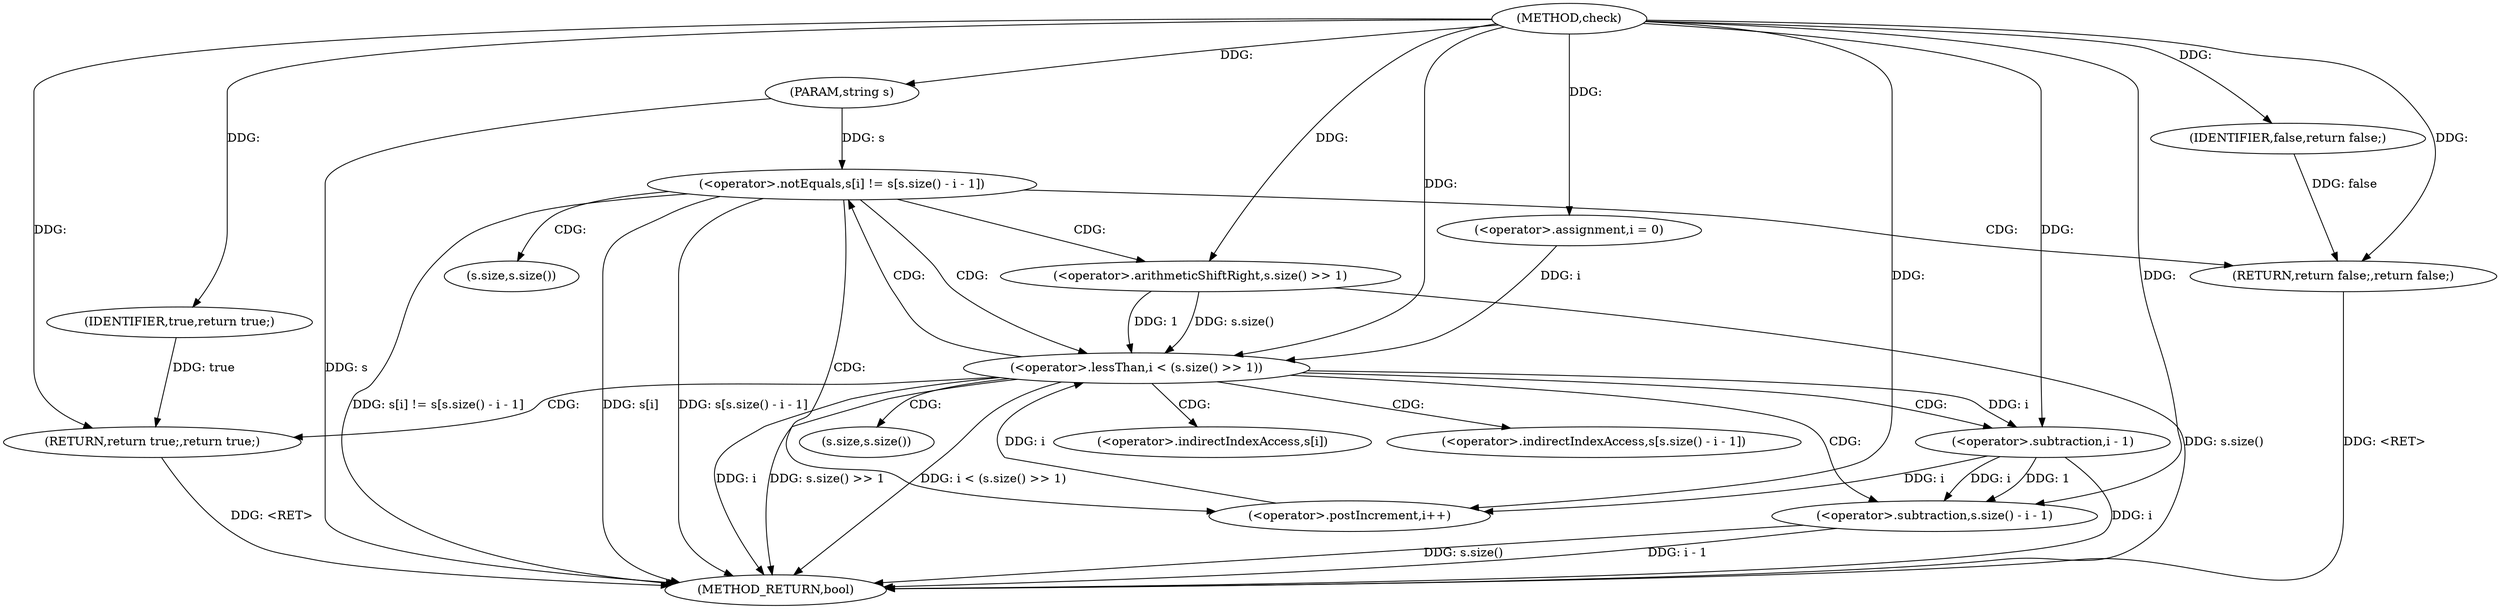 digraph "check" {  
"1000101" [label = "(METHOD,check)" ]
"1000132" [label = "(METHOD_RETURN,bool)" ]
"1000102" [label = "(PARAM,string s)" ]
"1000130" [label = "(RETURN,return true;,return true;)" ]
"1000106" [label = "(<operator>.assignment,i = 0)" ]
"1000109" [label = "(<operator>.lessThan,i < (s.size() >> 1))" ]
"1000114" [label = "(<operator>.postIncrement,i++)" ]
"1000131" [label = "(IDENTIFIER,true,return true;)" ]
"1000117" [label = "(<operator>.notEquals,s[i] != s[s.size() - i - 1])" ]
"1000128" [label = "(RETURN,return false;,return false;)" ]
"1000111" [label = "(<operator>.arithmeticShiftRight,s.size() >> 1)" ]
"1000129" [label = "(IDENTIFIER,false,return false;)" ]
"1000123" [label = "(<operator>.subtraction,s.size() - i - 1)" ]
"1000125" [label = "(<operator>.subtraction,i - 1)" ]
"1000112" [label = "(s.size,s.size())" ]
"1000118" [label = "(<operator>.indirectIndexAccess,s[i])" ]
"1000121" [label = "(<operator>.indirectIndexAccess,s[s.size() - i - 1])" ]
"1000124" [label = "(s.size,s.size())" ]
  "1000102" -> "1000132"  [ label = "DDG: s"] 
  "1000109" -> "1000132"  [ label = "DDG: i"] 
  "1000111" -> "1000132"  [ label = "DDG: s.size()"] 
  "1000109" -> "1000132"  [ label = "DDG: s.size() >> 1"] 
  "1000109" -> "1000132"  [ label = "DDG: i < (s.size() >> 1)"] 
  "1000117" -> "1000132"  [ label = "DDG: s[i]"] 
  "1000123" -> "1000132"  [ label = "DDG: s.size()"] 
  "1000125" -> "1000132"  [ label = "DDG: i"] 
  "1000123" -> "1000132"  [ label = "DDG: i - 1"] 
  "1000117" -> "1000132"  [ label = "DDG: s[s.size() - i - 1]"] 
  "1000117" -> "1000132"  [ label = "DDG: s[i] != s[s.size() - i - 1]"] 
  "1000130" -> "1000132"  [ label = "DDG: <RET>"] 
  "1000128" -> "1000132"  [ label = "DDG: <RET>"] 
  "1000101" -> "1000102"  [ label = "DDG: "] 
  "1000131" -> "1000130"  [ label = "DDG: true"] 
  "1000101" -> "1000130"  [ label = "DDG: "] 
  "1000101" -> "1000106"  [ label = "DDG: "] 
  "1000101" -> "1000131"  [ label = "DDG: "] 
  "1000106" -> "1000109"  [ label = "DDG: i"] 
  "1000114" -> "1000109"  [ label = "DDG: i"] 
  "1000101" -> "1000109"  [ label = "DDG: "] 
  "1000111" -> "1000109"  [ label = "DDG: s.size()"] 
  "1000111" -> "1000109"  [ label = "DDG: 1"] 
  "1000125" -> "1000114"  [ label = "DDG: i"] 
  "1000101" -> "1000114"  [ label = "DDG: "] 
  "1000129" -> "1000128"  [ label = "DDG: false"] 
  "1000101" -> "1000128"  [ label = "DDG: "] 
  "1000101" -> "1000111"  [ label = "DDG: "] 
  "1000102" -> "1000117"  [ label = "DDG: s"] 
  "1000101" -> "1000129"  [ label = "DDG: "] 
  "1000101" -> "1000123"  [ label = "DDG: "] 
  "1000125" -> "1000123"  [ label = "DDG: 1"] 
  "1000125" -> "1000123"  [ label = "DDG: i"] 
  "1000109" -> "1000125"  [ label = "DDG: i"] 
  "1000101" -> "1000125"  [ label = "DDG: "] 
  "1000109" -> "1000121"  [ label = "CDG: "] 
  "1000109" -> "1000123"  [ label = "CDG: "] 
  "1000109" -> "1000124"  [ label = "CDG: "] 
  "1000109" -> "1000125"  [ label = "CDG: "] 
  "1000109" -> "1000130"  [ label = "CDG: "] 
  "1000109" -> "1000117"  [ label = "CDG: "] 
  "1000109" -> "1000118"  [ label = "CDG: "] 
  "1000117" -> "1000109"  [ label = "CDG: "] 
  "1000117" -> "1000112"  [ label = "CDG: "] 
  "1000117" -> "1000128"  [ label = "CDG: "] 
  "1000117" -> "1000114"  [ label = "CDG: "] 
  "1000117" -> "1000111"  [ label = "CDG: "] 
}
